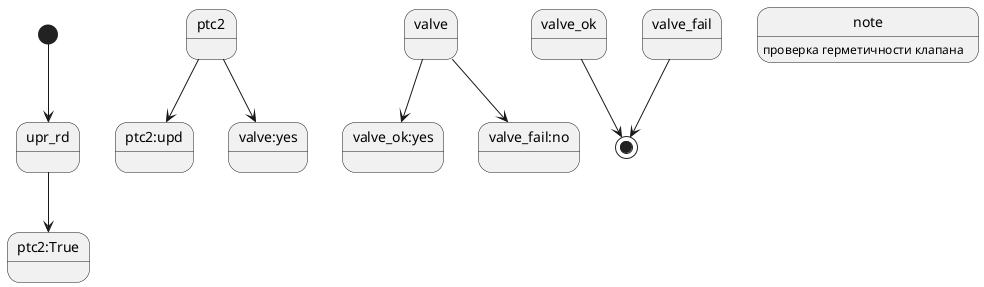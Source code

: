 
@startuml
[*]-->upr_rd
upr_rd-->ptc2:True
ptc2-->ptc2:upd
ptc2-->valve:yes
valve-->valve_ok:yes
valve-->valve_fail:no
valve_ok-->[*]
valve_fail-->[*]
note:проверка герметичности клапана
@enduml
